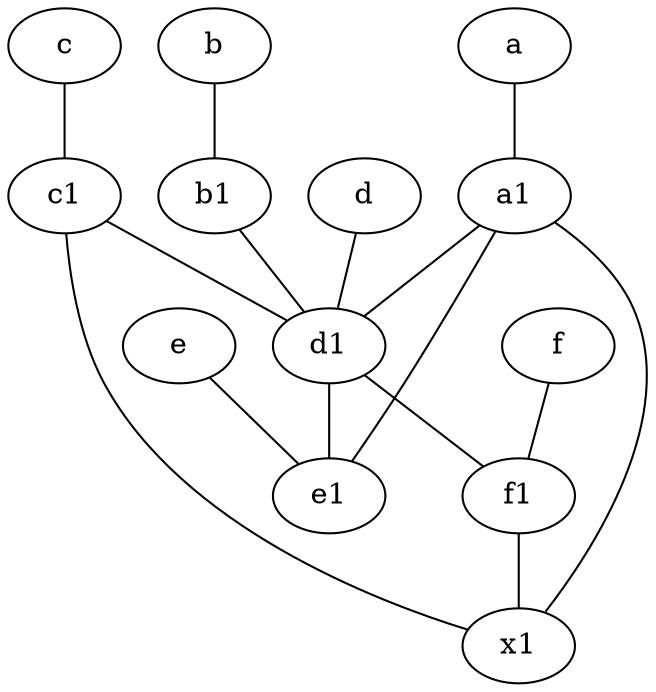 graph {
	e1 [pos="7,7!"]
	c [pos="4.5,2!"]
	d [pos="2,5!"]
	f [pos="3,9!"]
	x1
	f1 [pos="3,8!"]
	b1 [pos="9,4!"]
	e [pos="7,9!"]
	a [pos="8,2!"]
	c1 [pos="4.5,3!"]
	b [pos="10,4!"]
	d1 [pos="3,5!"]
	a1 [pos="8,3!"]
	b1 -- d1
	f -- f1
	a1 -- x1
	d1 -- f1
	e -- e1
	c1 -- d1
	c -- c1
	a -- a1
	b -- b1
	a1 -- d1
	c1 -- x1
	a1 -- e1
	d -- d1
	d1 -- e1
	f1 -- x1
}
